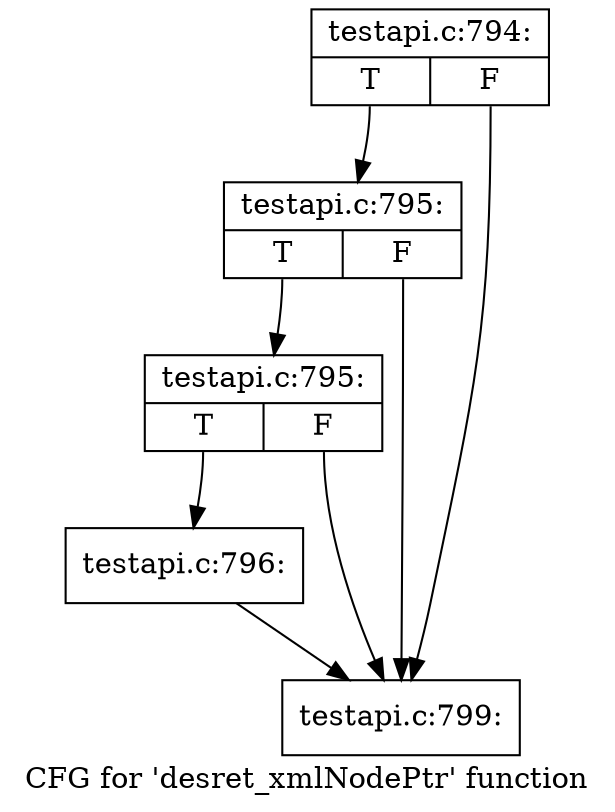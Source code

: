 digraph "CFG for 'desret_xmlNodePtr' function" {
	label="CFG for 'desret_xmlNodePtr' function";

	Node0x47991e0 [shape=record,label="{testapi.c:794:|{<s0>T|<s1>F}}"];
	Node0x47991e0:s0 -> Node0x4795930;
	Node0x47991e0:s1 -> Node0x4795860;
	Node0x4795930 [shape=record,label="{testapi.c:795:|{<s0>T|<s1>F}}"];
	Node0x4795930:s0 -> Node0x47958b0;
	Node0x4795930:s1 -> Node0x4795860;
	Node0x47958b0 [shape=record,label="{testapi.c:795:|{<s0>T|<s1>F}}"];
	Node0x47958b0:s0 -> Node0x4795810;
	Node0x47958b0:s1 -> Node0x4795860;
	Node0x4795810 [shape=record,label="{testapi.c:796:}"];
	Node0x4795810 -> Node0x4795860;
	Node0x4795860 [shape=record,label="{testapi.c:799:}"];
}
